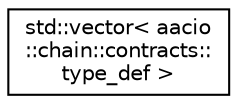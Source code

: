 digraph "Graphical Class Hierarchy"
{
  edge [fontname="Helvetica",fontsize="10",labelfontname="Helvetica",labelfontsize="10"];
  node [fontname="Helvetica",fontsize="10",shape=record];
  rankdir="LR";
  Node0 [label="std::vector\< aacio\l::chain::contracts::\ltype_def \>",height=0.2,width=0.4,color="black", fillcolor="white", style="filled",URL="$classstd_1_1vector.html"];
}
